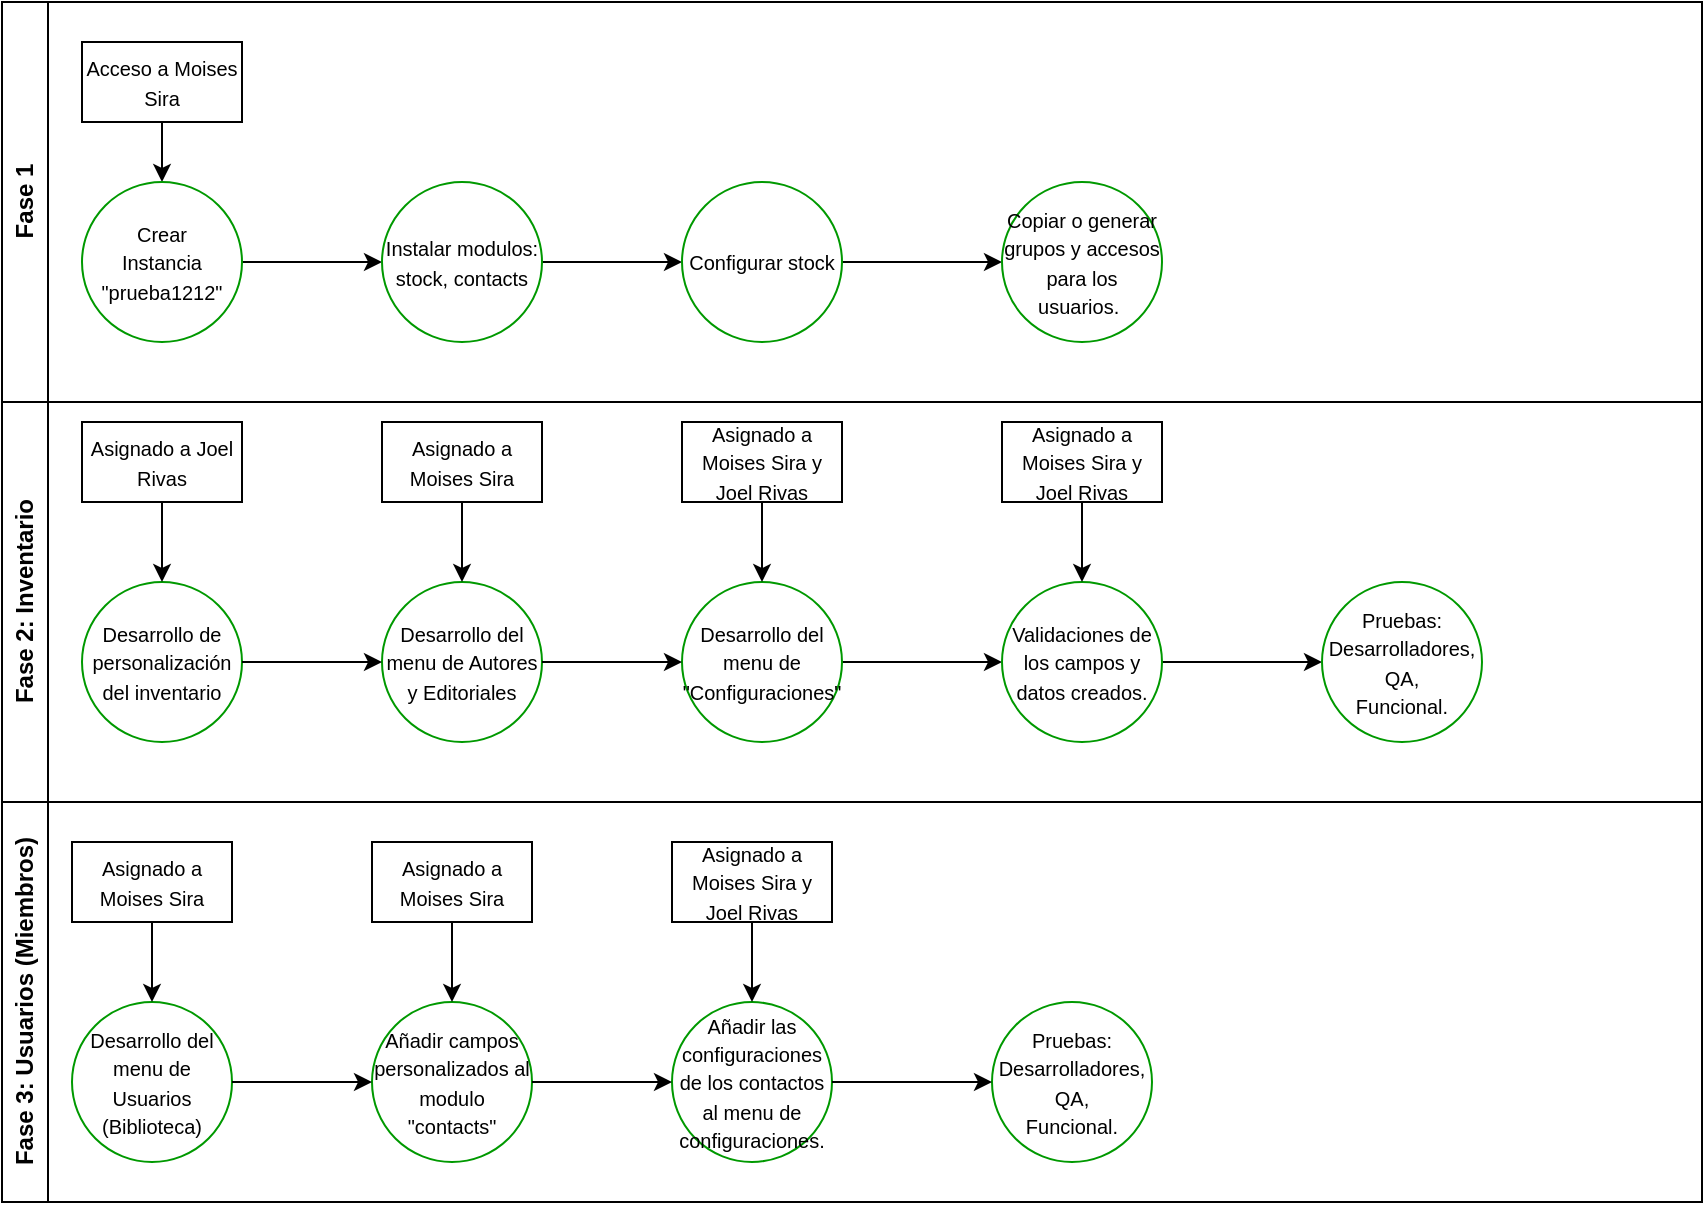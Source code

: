<mxfile version="20.7.4" type="github" pages="2">
  <diagram id="kgpKYQtTHZ0yAKxKKP6v" name="Fase de inventario (inicial)">
    <mxGraphModel dx="1360" dy="795" grid="1" gridSize="10" guides="1" tooltips="1" connect="1" arrows="1" fold="1" page="1" pageScale="1" pageWidth="850" pageHeight="1100" math="0" shadow="0">
      <root>
        <mxCell id="0" />
        <mxCell id="1" parent="0" />
        <mxCell id="xgQsiTBr6rp2fh7jCePE-2" value="Fase 1" style="swimlane;horizontal=0;whiteSpace=wrap;html=1;" parent="1" vertex="1">
          <mxGeometry width="850" height="200" as="geometry" />
        </mxCell>
        <mxCell id="xgQsiTBr6rp2fh7jCePE-9" value="" style="edgeStyle=orthogonalEdgeStyle;rounded=0;orthogonalLoop=1;jettySize=auto;html=1;fontSize=10;" parent="xgQsiTBr6rp2fh7jCePE-2" source="xgQsiTBr6rp2fh7jCePE-7" target="xgQsiTBr6rp2fh7jCePE-8" edge="1">
          <mxGeometry relative="1" as="geometry" />
        </mxCell>
        <mxCell id="xgQsiTBr6rp2fh7jCePE-15" value="" style="edgeStyle=orthogonalEdgeStyle;rounded=0;orthogonalLoop=1;jettySize=auto;html=1;fontSize=10;" parent="xgQsiTBr6rp2fh7jCePE-2" source="xgQsiTBr6rp2fh7jCePE-14" target="xgQsiTBr6rp2fh7jCePE-7" edge="1">
          <mxGeometry relative="1" as="geometry" />
        </mxCell>
        <mxCell id="xgQsiTBr6rp2fh7jCePE-7" value="&lt;font style=&quot;font-size: 10px;&quot;&gt;Crear&lt;br&gt;Instancia&lt;br&gt;&quot;prueba1212&quot;&lt;/font&gt;" style="ellipse;whiteSpace=wrap;html=1;aspect=fixed;strokeColor=#009900;" parent="xgQsiTBr6rp2fh7jCePE-2" vertex="1">
          <mxGeometry x="40" y="90" width="80" height="80" as="geometry" />
        </mxCell>
        <mxCell id="xgQsiTBr6rp2fh7jCePE-11" value="" style="edgeStyle=orthogonalEdgeStyle;rounded=0;orthogonalLoop=1;jettySize=auto;html=1;fontSize=10;" parent="xgQsiTBr6rp2fh7jCePE-2" source="xgQsiTBr6rp2fh7jCePE-8" target="xgQsiTBr6rp2fh7jCePE-10" edge="1">
          <mxGeometry relative="1" as="geometry" />
        </mxCell>
        <mxCell id="xgQsiTBr6rp2fh7jCePE-8" value="&lt;font style=&quot;font-size: 10px;&quot;&gt;Instalar modulos:&lt;br&gt;stock, contacts&lt;/font&gt;" style="ellipse;whiteSpace=wrap;html=1;aspect=fixed;strokeColor=#009900;" parent="xgQsiTBr6rp2fh7jCePE-2" vertex="1">
          <mxGeometry x="190" y="90" width="80" height="80" as="geometry" />
        </mxCell>
        <mxCell id="xgQsiTBr6rp2fh7jCePE-47" value="" style="edgeStyle=orthogonalEdgeStyle;rounded=0;orthogonalLoop=1;jettySize=auto;html=1;fontSize=10;" parent="xgQsiTBr6rp2fh7jCePE-2" source="xgQsiTBr6rp2fh7jCePE-10" target="xgQsiTBr6rp2fh7jCePE-46" edge="1">
          <mxGeometry relative="1" as="geometry" />
        </mxCell>
        <mxCell id="xgQsiTBr6rp2fh7jCePE-10" value="&lt;font style=&quot;font-size: 10px;&quot;&gt;Configurar stock&lt;/font&gt;" style="ellipse;whiteSpace=wrap;html=1;aspect=fixed;strokeColor=#009900;" parent="xgQsiTBr6rp2fh7jCePE-2" vertex="1">
          <mxGeometry x="340" y="90" width="80" height="80" as="geometry" />
        </mxCell>
        <mxCell id="xgQsiTBr6rp2fh7jCePE-14" value="&lt;font style=&quot;font-size: 10px;&quot;&gt;Acceso a Moises Sira&lt;/font&gt;" style="whiteSpace=wrap;html=1;" parent="xgQsiTBr6rp2fh7jCePE-2" vertex="1">
          <mxGeometry x="40" y="20" width="80" height="40" as="geometry" />
        </mxCell>
        <mxCell id="xgQsiTBr6rp2fh7jCePE-46" value="&lt;font style=&quot;font-size: 10px;&quot;&gt;Copiar o generar grupos y accesos para los usuarios.&lt;/font&gt;&amp;nbsp; " style="ellipse;whiteSpace=wrap;html=1;aspect=fixed;strokeColor=#009900;" parent="xgQsiTBr6rp2fh7jCePE-2" vertex="1">
          <mxGeometry x="500" y="90" width="80" height="80" as="geometry" />
        </mxCell>
        <mxCell id="xgQsiTBr6rp2fh7jCePE-3" value="Fase 2: Inventario" style="swimlane;horizontal=0;whiteSpace=wrap;html=1;" parent="1" vertex="1">
          <mxGeometry y="200" width="850" height="200" as="geometry" />
        </mxCell>
        <mxCell id="xgQsiTBr6rp2fh7jCePE-17" value="&lt;font style=&quot;font-size: 10px;&quot;&gt;Desarrollo de personalización del inventario&lt;/font&gt;" style="ellipse;whiteSpace=wrap;html=1;aspect=fixed;strokeColor=#009900;" parent="xgQsiTBr6rp2fh7jCePE-3" vertex="1">
          <mxGeometry x="40" y="90" width="80" height="80" as="geometry" />
        </mxCell>
        <mxCell id="xgQsiTBr6rp2fh7jCePE-19" value="&lt;font style=&quot;font-size: 10px;&quot;&gt;Desarrollo del menu de Autores y Editoriales&lt;/font&gt;" style="ellipse;whiteSpace=wrap;html=1;aspect=fixed;strokeColor=#009900;" parent="xgQsiTBr6rp2fh7jCePE-3" vertex="1">
          <mxGeometry x="190" y="90" width="80" height="80" as="geometry" />
        </mxCell>
        <mxCell id="xgQsiTBr6rp2fh7jCePE-16" value="" style="edgeStyle=orthogonalEdgeStyle;rounded=0;orthogonalLoop=1;jettySize=auto;html=1;fontSize=10;" parent="xgQsiTBr6rp2fh7jCePE-3" source="xgQsiTBr6rp2fh7jCePE-17" target="xgQsiTBr6rp2fh7jCePE-19" edge="1">
          <mxGeometry relative="1" as="geometry" />
        </mxCell>
        <mxCell id="xgQsiTBr6rp2fh7jCePE-28" value="" style="edgeStyle=orthogonalEdgeStyle;rounded=0;orthogonalLoop=1;jettySize=auto;html=1;fontSize=10;" parent="xgQsiTBr6rp2fh7jCePE-3" source="xgQsiTBr6rp2fh7jCePE-20" target="xgQsiTBr6rp2fh7jCePE-27" edge="1">
          <mxGeometry relative="1" as="geometry" />
        </mxCell>
        <mxCell id="xgQsiTBr6rp2fh7jCePE-20" value="&lt;font style=&quot;font-size: 10px;&quot;&gt;Desarrollo del menu de &quot;Configuraciones&quot;&lt;br&gt;&lt;/font&gt;" style="ellipse;whiteSpace=wrap;html=1;aspect=fixed;strokeColor=#009900;" parent="xgQsiTBr6rp2fh7jCePE-3" vertex="1">
          <mxGeometry x="340" y="90" width="80" height="80" as="geometry" />
        </mxCell>
        <mxCell id="xgQsiTBr6rp2fh7jCePE-18" value="" style="edgeStyle=orthogonalEdgeStyle;rounded=0;orthogonalLoop=1;jettySize=auto;html=1;fontSize=10;" parent="xgQsiTBr6rp2fh7jCePE-3" source="xgQsiTBr6rp2fh7jCePE-19" target="xgQsiTBr6rp2fh7jCePE-20" edge="1">
          <mxGeometry relative="1" as="geometry" />
        </mxCell>
        <mxCell id="xgQsiTBr6rp2fh7jCePE-22" value="" style="edgeStyle=orthogonalEdgeStyle;rounded=0;orthogonalLoop=1;jettySize=auto;html=1;fontSize=10;" parent="xgQsiTBr6rp2fh7jCePE-3" source="xgQsiTBr6rp2fh7jCePE-21" target="xgQsiTBr6rp2fh7jCePE-17" edge="1">
          <mxGeometry relative="1" as="geometry" />
        </mxCell>
        <mxCell id="xgQsiTBr6rp2fh7jCePE-21" value="&lt;font style=&quot;font-size: 10px;&quot;&gt;Asignado a Joel Rivas&lt;/font&gt;" style="whiteSpace=wrap;html=1;" parent="xgQsiTBr6rp2fh7jCePE-3" vertex="1">
          <mxGeometry x="40" y="10" width="80" height="40" as="geometry" />
        </mxCell>
        <mxCell id="xgQsiTBr6rp2fh7jCePE-24" value="" style="edgeStyle=orthogonalEdgeStyle;rounded=0;orthogonalLoop=1;jettySize=auto;html=1;fontSize=10;" parent="xgQsiTBr6rp2fh7jCePE-3" source="xgQsiTBr6rp2fh7jCePE-23" target="xgQsiTBr6rp2fh7jCePE-19" edge="1">
          <mxGeometry relative="1" as="geometry" />
        </mxCell>
        <mxCell id="xgQsiTBr6rp2fh7jCePE-23" value="&lt;font style=&quot;font-size: 10px;&quot;&gt;Asignado a Moises Sira&lt;br&gt;&lt;/font&gt;" style="whiteSpace=wrap;html=1;" parent="xgQsiTBr6rp2fh7jCePE-3" vertex="1">
          <mxGeometry x="190" y="10" width="80" height="40" as="geometry" />
        </mxCell>
        <mxCell id="xgQsiTBr6rp2fh7jCePE-26" value="" style="edgeStyle=orthogonalEdgeStyle;rounded=0;orthogonalLoop=1;jettySize=auto;html=1;fontSize=10;" parent="xgQsiTBr6rp2fh7jCePE-3" source="xgQsiTBr6rp2fh7jCePE-25" target="xgQsiTBr6rp2fh7jCePE-20" edge="1">
          <mxGeometry relative="1" as="geometry" />
        </mxCell>
        <mxCell id="xgQsiTBr6rp2fh7jCePE-25" value="&lt;font style=&quot;font-size: 10px;&quot;&gt;Asignado a Moises Sira y Joel Rivas&lt;br&gt;&lt;/font&gt;" style="whiteSpace=wrap;html=1;" parent="xgQsiTBr6rp2fh7jCePE-3" vertex="1">
          <mxGeometry x="340" y="10" width="80" height="40" as="geometry" />
        </mxCell>
        <mxCell id="xgQsiTBr6rp2fh7jCePE-43" value="" style="edgeStyle=orthogonalEdgeStyle;rounded=0;orthogonalLoop=1;jettySize=auto;html=1;fontSize=10;" parent="xgQsiTBr6rp2fh7jCePE-3" source="xgQsiTBr6rp2fh7jCePE-27" target="xgQsiTBr6rp2fh7jCePE-42" edge="1">
          <mxGeometry relative="1" as="geometry" />
        </mxCell>
        <mxCell id="xgQsiTBr6rp2fh7jCePE-27" value="&lt;font style=&quot;font-size: 10px;&quot;&gt;&lt;font style=&quot;font-size: 10px;&quot;&gt;Validaciones de los campos y datos creados&lt;/font&gt;.&lt;/font&gt;" style="ellipse;whiteSpace=wrap;html=1;aspect=fixed;strokeColor=#009900;" parent="xgQsiTBr6rp2fh7jCePE-3" vertex="1">
          <mxGeometry x="500" y="90" width="80" height="80" as="geometry" />
        </mxCell>
        <mxCell id="xgQsiTBr6rp2fh7jCePE-42" value="&lt;font style=&quot;font-size: 10px;&quot;&gt;Pruebas:&lt;br&gt;Desarrolladores,&lt;br&gt;QA,&lt;br&gt;Funcional.&lt;br&gt;&lt;/font&gt;" style="ellipse;whiteSpace=wrap;html=1;aspect=fixed;strokeColor=#009900;" parent="xgQsiTBr6rp2fh7jCePE-3" vertex="1">
          <mxGeometry x="660" y="90" width="80" height="80" as="geometry" />
        </mxCell>
        <mxCell id="xgQsiTBr6rp2fh7jCePE-45" value="" style="edgeStyle=orthogonalEdgeStyle;rounded=0;orthogonalLoop=1;jettySize=auto;html=1;fontSize=10;" parent="xgQsiTBr6rp2fh7jCePE-3" source="xgQsiTBr6rp2fh7jCePE-44" target="xgQsiTBr6rp2fh7jCePE-27" edge="1">
          <mxGeometry relative="1" as="geometry" />
        </mxCell>
        <mxCell id="xgQsiTBr6rp2fh7jCePE-44" value="&lt;font style=&quot;font-size: 10px;&quot;&gt;Asignado a Moises Sira y Joel Rivas&lt;br&gt;&lt;/font&gt;" style="whiteSpace=wrap;html=1;" parent="xgQsiTBr6rp2fh7jCePE-3" vertex="1">
          <mxGeometry x="500" y="10" width="80" height="40" as="geometry" />
        </mxCell>
        <mxCell id="xgQsiTBr6rp2fh7jCePE-4" value="Fase 3: Usuarios (Miembros)" style="swimlane;horizontal=0;whiteSpace=wrap;html=1;" parent="1" vertex="1">
          <mxGeometry y="400" width="850" height="200" as="geometry" />
        </mxCell>
        <mxCell id="xgQsiTBr6rp2fh7jCePE-29" value="&lt;font style=&quot;font-size: 10px;&quot;&gt;Desarrollo del menu de Usuarios (Biblioteca)&lt;br&gt;&lt;/font&gt;" style="ellipse;whiteSpace=wrap;html=1;aspect=fixed;strokeColor=#009900;" parent="xgQsiTBr6rp2fh7jCePE-4" vertex="1">
          <mxGeometry x="35" y="100" width="80" height="80" as="geometry" />
        </mxCell>
        <mxCell id="xgQsiTBr6rp2fh7jCePE-30" value="&lt;font style=&quot;font-size: 10px;&quot;&gt;Añadir campos personalizados al modulo &quot;contacts&quot;&lt;/font&gt;" style="ellipse;whiteSpace=wrap;html=1;aspect=fixed;strokeColor=#009900;" parent="xgQsiTBr6rp2fh7jCePE-4" vertex="1">
          <mxGeometry x="185" y="100" width="80" height="80" as="geometry" />
        </mxCell>
        <mxCell id="xgQsiTBr6rp2fh7jCePE-31" value="" style="edgeStyle=orthogonalEdgeStyle;rounded=0;orthogonalLoop=1;jettySize=auto;html=1;fontSize=10;" parent="xgQsiTBr6rp2fh7jCePE-4" source="xgQsiTBr6rp2fh7jCePE-29" target="xgQsiTBr6rp2fh7jCePE-30" edge="1">
          <mxGeometry relative="1" as="geometry" />
        </mxCell>
        <mxCell id="xgQsiTBr6rp2fh7jCePE-33" value="&lt;font style=&quot;font-size: 10px;&quot;&gt;Añadir las configuraciones de los contactos al menu de configuraciones.&lt;/font&gt;" style="ellipse;whiteSpace=wrap;html=1;aspect=fixed;strokeColor=#009900;" parent="xgQsiTBr6rp2fh7jCePE-4" vertex="1">
          <mxGeometry x="335" y="100" width="80" height="80" as="geometry" />
        </mxCell>
        <mxCell id="xgQsiTBr6rp2fh7jCePE-34" value="" style="edgeStyle=orthogonalEdgeStyle;rounded=0;orthogonalLoop=1;jettySize=auto;html=1;fontSize=10;" parent="xgQsiTBr6rp2fh7jCePE-4" source="xgQsiTBr6rp2fh7jCePE-30" target="xgQsiTBr6rp2fh7jCePE-33" edge="1">
          <mxGeometry relative="1" as="geometry" />
        </mxCell>
        <mxCell id="xgQsiTBr6rp2fh7jCePE-35" value="" style="edgeStyle=orthogonalEdgeStyle;rounded=0;orthogonalLoop=1;jettySize=auto;html=1;fontSize=10;" parent="xgQsiTBr6rp2fh7jCePE-4" source="xgQsiTBr6rp2fh7jCePE-36" target="xgQsiTBr6rp2fh7jCePE-29" edge="1">
          <mxGeometry relative="1" as="geometry" />
        </mxCell>
        <mxCell id="xgQsiTBr6rp2fh7jCePE-36" value="&lt;font style=&quot;font-size: 10px;&quot;&gt;Asignado a Moises Sira&lt;br&gt;&lt;/font&gt;" style="whiteSpace=wrap;html=1;" parent="xgQsiTBr6rp2fh7jCePE-4" vertex="1">
          <mxGeometry x="35" y="20" width="80" height="40" as="geometry" />
        </mxCell>
        <mxCell id="xgQsiTBr6rp2fh7jCePE-37" value="" style="edgeStyle=orthogonalEdgeStyle;rounded=0;orthogonalLoop=1;jettySize=auto;html=1;fontSize=10;" parent="xgQsiTBr6rp2fh7jCePE-4" source="xgQsiTBr6rp2fh7jCePE-38" target="xgQsiTBr6rp2fh7jCePE-30" edge="1">
          <mxGeometry relative="1" as="geometry" />
        </mxCell>
        <mxCell id="xgQsiTBr6rp2fh7jCePE-38" value="&lt;font style=&quot;font-size: 10px;&quot;&gt;Asignado a Moises Sira&lt;br&gt;&lt;/font&gt;" style="whiteSpace=wrap;html=1;" parent="xgQsiTBr6rp2fh7jCePE-4" vertex="1">
          <mxGeometry x="185" y="20" width="80" height="40" as="geometry" />
        </mxCell>
        <mxCell id="xgQsiTBr6rp2fh7jCePE-39" value="" style="edgeStyle=orthogonalEdgeStyle;rounded=0;orthogonalLoop=1;jettySize=auto;html=1;fontSize=10;" parent="xgQsiTBr6rp2fh7jCePE-4" source="xgQsiTBr6rp2fh7jCePE-40" target="xgQsiTBr6rp2fh7jCePE-33" edge="1">
          <mxGeometry relative="1" as="geometry" />
        </mxCell>
        <mxCell id="xgQsiTBr6rp2fh7jCePE-40" value="&lt;font style=&quot;font-size: 10px;&quot;&gt;Asignado a Moises Sira y Joel Rivas&lt;br&gt;&lt;/font&gt;" style="whiteSpace=wrap;html=1;" parent="xgQsiTBr6rp2fh7jCePE-4" vertex="1">
          <mxGeometry x="335" y="20" width="80" height="40" as="geometry" />
        </mxCell>
        <mxCell id="xgQsiTBr6rp2fh7jCePE-41" value="&lt;font style=&quot;font-size: 10px;&quot;&gt;Pruebas:&lt;br&gt;Desarrolladores,&lt;br&gt;QA,&lt;br&gt;Funcional.&lt;br&gt;&lt;/font&gt;" style="ellipse;whiteSpace=wrap;html=1;aspect=fixed;strokeColor=#009900;" parent="xgQsiTBr6rp2fh7jCePE-4" vertex="1">
          <mxGeometry x="495" y="100" width="80" height="80" as="geometry" />
        </mxCell>
        <mxCell id="xgQsiTBr6rp2fh7jCePE-32" value="" style="edgeStyle=orthogonalEdgeStyle;rounded=0;orthogonalLoop=1;jettySize=auto;html=1;fontSize=10;" parent="xgQsiTBr6rp2fh7jCePE-4" source="xgQsiTBr6rp2fh7jCePE-33" target="xgQsiTBr6rp2fh7jCePE-41" edge="1">
          <mxGeometry relative="1" as="geometry" />
        </mxCell>
      </root>
    </mxGraphModel>
  </diagram>
  <diagram name="Fase 2 (emisiones y devoluciones)" id="bOmWPkCKVaZVgZBZn9ng">
    <mxGraphModel dx="1360" dy="795" grid="1" gridSize="10" guides="1" tooltips="1" connect="1" arrows="1" fold="1" page="1" pageScale="1" pageWidth="850" pageHeight="1100" math="0" shadow="0">
      <root>
        <mxCell id="OGRePqQtt0lC4Asg8zEK-0" />
        <mxCell id="OGRePqQtt0lC4Asg8zEK-1" parent="OGRePqQtt0lC4Asg8zEK-0" />
        <mxCell id="OGRePqQtt0lC4Asg8zEK-2" value="Fase 1: Análisis / Emulación" style="swimlane;horizontal=0;whiteSpace=wrap;html=1;" parent="OGRePqQtt0lC4Asg8zEK-1" vertex="1">
          <mxGeometry y="90" width="850" height="200" as="geometry" />
        </mxCell>
        <mxCell id="OGRePqQtt0lC4Asg8zEK-3" value="" style="edgeStyle=orthogonalEdgeStyle;rounded=0;orthogonalLoop=1;jettySize=auto;html=1;fontSize=10;" parent="OGRePqQtt0lC4Asg8zEK-2" source="OGRePqQtt0lC4Asg8zEK-5" target="OGRePqQtt0lC4Asg8zEK-7" edge="1">
          <mxGeometry relative="1" as="geometry" />
        </mxCell>
        <mxCell id="OGRePqQtt0lC4Asg8zEK-5" value="&lt;font style=&quot;font-size: 11px;&quot;&gt;&lt;span style=&quot;background: transparent&quot;&gt;&lt;font style=&quot;font-size: 11px;&quot;&gt;Análisis del&lt;/font&gt;&lt;/span&gt;&lt;span style=&quot;background: transparent&quot;&gt;&lt;font style=&quot;font-size: 11px;&quot;&gt; inventario (salida e ingreso) de Odoo.&lt;/font&gt;&lt;/span&gt;&lt;/font&gt;&lt;div style=&quot;font-size: 11px;&quot; align=&quot;left&quot;&gt;&lt;/div&gt;" style="ellipse;whiteSpace=wrap;html=1;aspect=fixed;strokeColor=#009900;" parent="OGRePqQtt0lC4Asg8zEK-2" vertex="1">
          <mxGeometry x="40" y="50" width="100" height="100" as="geometry" />
        </mxCell>
        <mxCell id="OGRePqQtt0lC4Asg8zEK-6" value="" style="edgeStyle=orthogonalEdgeStyle;rounded=0;orthogonalLoop=1;jettySize=auto;html=1;fontSize=10;" parent="OGRePqQtt0lC4Asg8zEK-2" source="OGRePqQtt0lC4Asg8zEK-7" target="OGRePqQtt0lC4Asg8zEK-9" edge="1">
          <mxGeometry relative="1" as="geometry" />
        </mxCell>
        <mxCell id="OGRePqQtt0lC4Asg8zEK-7" value="&lt;font style=&quot;font-size: 9px;&quot;&gt;Emular la salida de productos del inventario&lt;/font&gt;" style="ellipse;whiteSpace=wrap;html=1;aspect=fixed;strokeColor=#009900;" parent="OGRePqQtt0lC4Asg8zEK-2" vertex="1">
          <mxGeometry x="200" y="50" width="100" height="100" as="geometry" />
        </mxCell>
        <mxCell id="OGRePqQtt0lC4Asg8zEK-9" value="&lt;font style=&quot;font-size: 9px;&quot;&gt;Emular el ingreso de productos del inventario&lt;/font&gt;" style="ellipse;whiteSpace=wrap;html=1;aspect=fixed;strokeColor=#009900;" parent="OGRePqQtt0lC4Asg8zEK-2" vertex="1">
          <mxGeometry x="350" y="47.5" width="105" height="105" as="geometry" />
        </mxCell>
        <mxCell id="OGRePqQtt0lC4Asg8zEK-12" value="&lt;font style=&quot;font-size: 12px;&quot;&gt;Fase 2: &lt;span style=&quot;background: transparent&quot;&gt;&lt;font style=&quot;font-size: 12px;&quot;&gt;Adaptación&lt;/font&gt;&lt;/span&gt;&lt;span style=&quot;background: transparent&quot;&gt;&lt;font style=&quot;font-size: 12px;&quot;&gt; MFM&lt;/font&gt;&lt;/span&gt;&lt;br&gt;&lt;/font&gt;" style="swimlane;horizontal=0;whiteSpace=wrap;html=1;" parent="OGRePqQtt0lC4Asg8zEK-1" vertex="1">
          <mxGeometry y="290" width="850" height="200" as="geometry" />
        </mxCell>
        <mxCell id="ne-vE2gL5g0PZ8-HfuJD-1" value="&lt;font style=&quot;font-size: 11px;&quot;&gt;&lt;span style=&quot;background: transparent&quot;&gt;&lt;font style=&quot;font-size: 11px;&quot;&gt;Adaptar las salidas de productos a MFM.&lt;/font&gt;&lt;/span&gt;&lt;span style=&quot;background: transparent&quot;&gt;&lt;font style=&quot;font-size: 11px;&quot;&gt;&lt;br&gt;&lt;/font&gt;&lt;/span&gt;&lt;/font&gt;&lt;div style=&quot;font-size: 11px;&quot; align=&quot;left&quot;&gt;&lt;/div&gt;" style="ellipse;whiteSpace=wrap;html=1;aspect=fixed;strokeColor=#009900;" parent="OGRePqQtt0lC4Asg8zEK-12" vertex="1">
          <mxGeometry x="42.5" y="42.5" width="100" height="100" as="geometry" />
        </mxCell>
        <mxCell id="ne-vE2gL5g0PZ8-HfuJD-3" value="&lt;font style=&quot;font-size: 11px;&quot;&gt;&lt;span style=&quot;background: transparent&quot;&gt;&lt;font style=&quot;font-size: 11px;&quot;&gt;Adaptar los ingresos de productos a MFM.&lt;/font&gt;&lt;/span&gt;&lt;/font&gt;" style="ellipse;whiteSpace=wrap;html=1;aspect=fixed;strokeColor=#009900;" parent="OGRePqQtt0lC4Asg8zEK-12" vertex="1">
          <mxGeometry x="202.5" y="42.5" width="100" height="100" as="geometry" />
        </mxCell>
        <mxCell id="ne-vE2gL5g0PZ8-HfuJD-0" value="" style="edgeStyle=orthogonalEdgeStyle;rounded=0;orthogonalLoop=1;jettySize=auto;html=1;fontSize=10;" parent="OGRePqQtt0lC4Asg8zEK-12" source="ne-vE2gL5g0PZ8-HfuJD-1" target="ne-vE2gL5g0PZ8-HfuJD-3" edge="1">
          <mxGeometry relative="1" as="geometry" />
        </mxCell>
        <mxCell id="wQiWoRxEINzGx1wQ1BRj-3" value="" style="edgeStyle=orthogonalEdgeStyle;rounded=0;orthogonalLoop=1;jettySize=auto;html=1;" edge="1" parent="OGRePqQtt0lC4Asg8zEK-12" source="ne-vE2gL5g0PZ8-HfuJD-4" target="wQiWoRxEINzGx1wQ1BRj-2">
          <mxGeometry relative="1" as="geometry" />
        </mxCell>
        <mxCell id="ne-vE2gL5g0PZ8-HfuJD-4" value="&lt;font style=&quot;font-size: 11px;&quot;&gt;Conectar el menú de contactos MFM con el inventario.&lt;/font&gt;" style="ellipse;whiteSpace=wrap;html=1;aspect=fixed;strokeColor=#009900;" parent="OGRePqQtt0lC4Asg8zEK-12" vertex="1">
          <mxGeometry x="352.5" y="40" width="105" height="105" as="geometry" />
        </mxCell>
        <mxCell id="ne-vE2gL5g0PZ8-HfuJD-2" value="" style="edgeStyle=orthogonalEdgeStyle;rounded=0;orthogonalLoop=1;jettySize=auto;html=1;fontSize=10;" parent="OGRePqQtt0lC4Asg8zEK-12" source="ne-vE2gL5g0PZ8-HfuJD-3" target="ne-vE2gL5g0PZ8-HfuJD-4" edge="1">
          <mxGeometry relative="1" as="geometry" />
        </mxCell>
        <mxCell id="wQiWoRxEINzGx1wQ1BRj-2" value="&lt;font style=&quot;font-size: 11px;&quot;&gt;Validar los datos del proceso de prestamos&lt;/font&gt;" style="ellipse;whiteSpace=wrap;html=1;aspect=fixed;strokeColor=#009900;" vertex="1" parent="OGRePqQtt0lC4Asg8zEK-12">
          <mxGeometry x="530" y="40" width="105" height="105" as="geometry" />
        </mxCell>
        <mxCell id="wQiWoRxEINzGx1wQ1BRj-4" value="" style="edgeStyle=orthogonalEdgeStyle;rounded=0;orthogonalLoop=1;jettySize=auto;html=1;" edge="1" parent="OGRePqQtt0lC4Asg8zEK-12" target="wQiWoRxEINzGx1wQ1BRj-5">
          <mxGeometry relative="1" as="geometry">
            <mxPoint x="635" y="95" as="sourcePoint" />
          </mxGeometry>
        </mxCell>
        <mxCell id="wQiWoRxEINzGx1wQ1BRj-5" value="&lt;font style=&quot;font-size: 11px;&quot;&gt;Validar los datos del proceso de las devoluciones&lt;/font&gt;" style="ellipse;whiteSpace=wrap;html=1;aspect=fixed;strokeColor=#000000;" vertex="1" parent="OGRePqQtt0lC4Asg8zEK-12">
          <mxGeometry x="707.5" y="42.5" width="105" height="105" as="geometry" />
        </mxCell>
        <mxCell id="OGRePqQtt0lC4Asg8zEK-30" value="Fase 3: Historial" style="swimlane;horizontal=0;whiteSpace=wrap;html=1;" parent="OGRePqQtt0lC4Asg8zEK-1" vertex="1">
          <mxGeometry y="490" width="850" height="200" as="geometry" />
        </mxCell>
        <mxCell id="ne-vE2gL5g0PZ8-HfuJD-6" value="&lt;font style=&quot;font-size: 11px;&quot;&gt;Realizar el historial de prestamos MFM&lt;/font&gt;" style="ellipse;whiteSpace=wrap;html=1;aspect=fixed;strokeColor=#000000;" parent="OGRePqQtt0lC4Asg8zEK-30" vertex="1">
          <mxGeometry x="40" y="42.5" width="100" height="100" as="geometry" />
        </mxCell>
        <mxCell id="9IojrM5oCmmsznAGaPN_-1" value="" style="edgeStyle=orthogonalEdgeStyle;rounded=0;orthogonalLoop=1;jettySize=auto;html=1;" edge="1" parent="OGRePqQtt0lC4Asg8zEK-30" source="ne-vE2gL5g0PZ8-HfuJD-8" target="9IojrM5oCmmsznAGaPN_-0">
          <mxGeometry relative="1" as="geometry" />
        </mxCell>
        <mxCell id="ne-vE2gL5g0PZ8-HfuJD-8" value="&lt;font style=&quot;font-size: 11px;&quot;&gt;Enlazar el historial con cantidades de prestamos &lt;/font&gt;" style="ellipse;whiteSpace=wrap;html=1;aspect=fixed;strokeColor=#000000;" parent="OGRePqQtt0lC4Asg8zEK-30" vertex="1">
          <mxGeometry x="200" y="42.5" width="100" height="100" as="geometry" />
        </mxCell>
        <mxCell id="ne-vE2gL5g0PZ8-HfuJD-5" value="" style="edgeStyle=orthogonalEdgeStyle;rounded=0;orthogonalLoop=1;jettySize=auto;html=1;fontSize=10;" parent="OGRePqQtt0lC4Asg8zEK-30" source="ne-vE2gL5g0PZ8-HfuJD-6" target="ne-vE2gL5g0PZ8-HfuJD-8" edge="1">
          <mxGeometry relative="1" as="geometry" />
        </mxCell>
        <mxCell id="9IojrM5oCmmsznAGaPN_-3" value="" style="edgeStyle=orthogonalEdgeStyle;rounded=0;orthogonalLoop=1;jettySize=auto;html=1;" edge="1" parent="OGRePqQtt0lC4Asg8zEK-30" source="9IojrM5oCmmsznAGaPN_-0" target="9IojrM5oCmmsznAGaPN_-2">
          <mxGeometry relative="1" as="geometry" />
        </mxCell>
        <mxCell id="9IojrM5oCmmsznAGaPN_-0" value="&lt;font style=&quot;font-size: 11px;&quot;&gt;Enlazar el historial con cantidades de devoluciones&lt;/font&gt;" style="ellipse;whiteSpace=wrap;html=1;aspect=fixed;strokeColor=#000000;" vertex="1" parent="OGRePqQtt0lC4Asg8zEK-30">
          <mxGeometry x="375" y="42.5" width="100" height="100" as="geometry" />
        </mxCell>
        <mxCell id="9IojrM5oCmmsznAGaPN_-2" value="&lt;font style=&quot;font-size: 11px;&quot;&gt;Adaptar el historial a los usuarios en el menú de contactos&lt;/font&gt;" style="ellipse;whiteSpace=wrap;html=1;aspect=fixed;strokeColor=#000000;" vertex="1" parent="OGRePqQtt0lC4Asg8zEK-30">
          <mxGeometry x="550" y="42.5" width="100" height="100" as="geometry" />
        </mxCell>
      </root>
    </mxGraphModel>
  </diagram>
</mxfile>
